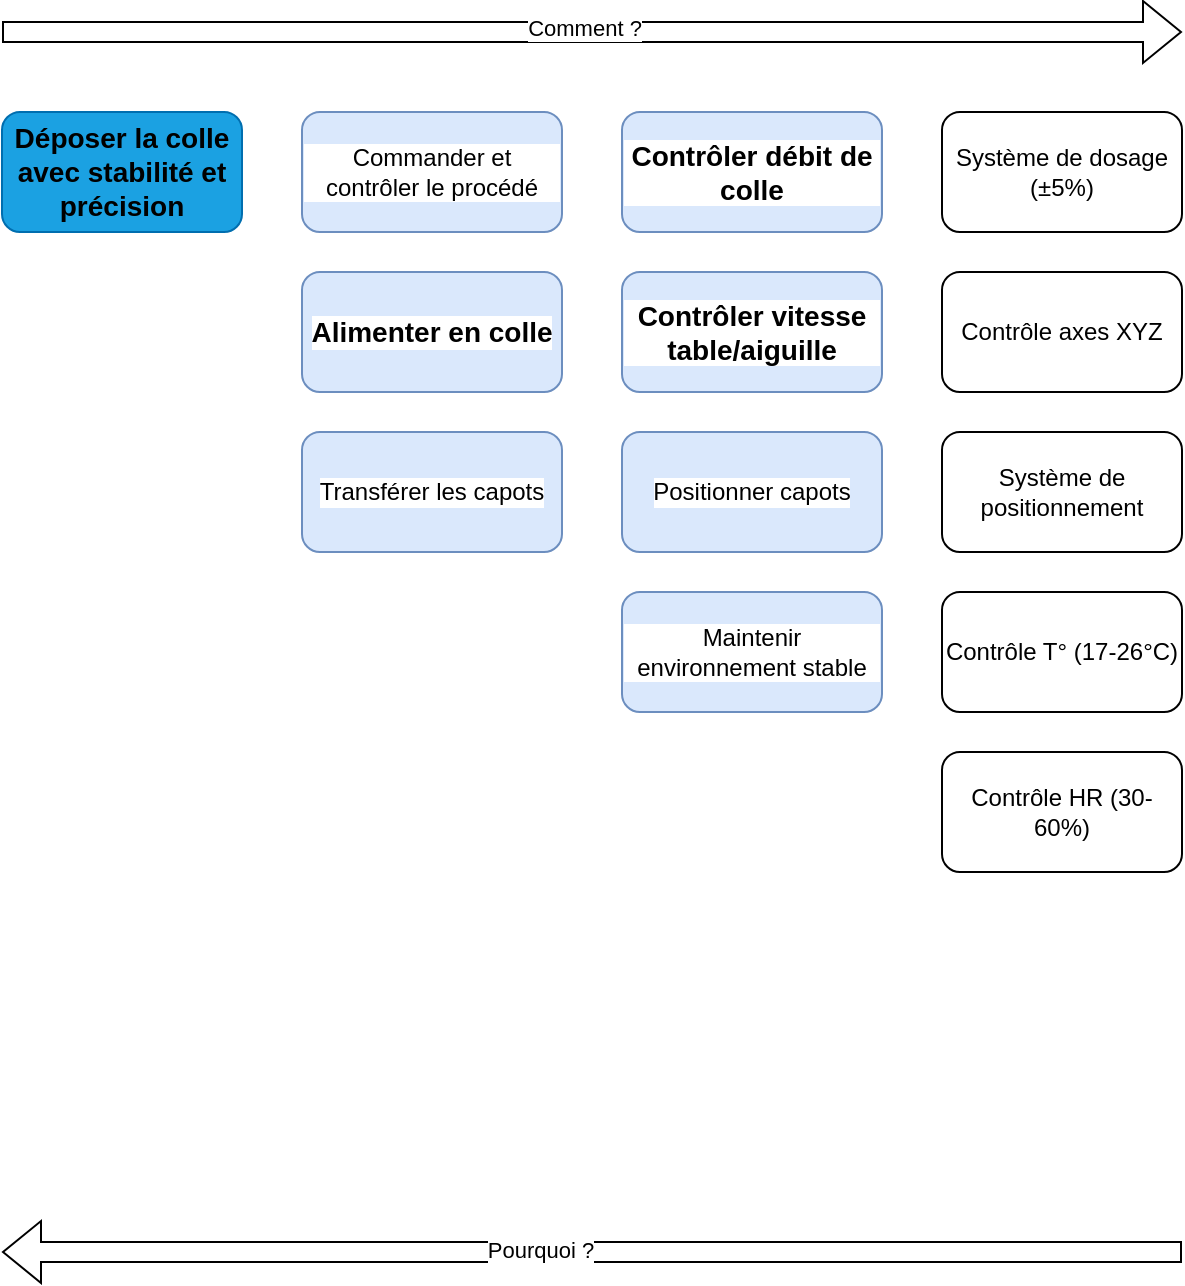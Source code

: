 <mxfile version="26.0.10">
  <diagram name="Page-1" id="QGjMv8LrLS21k3CkNhZE">
    <mxGraphModel dx="1434" dy="762" grid="1" gridSize="10" guides="1" tooltips="1" connect="1" arrows="1" fold="1" page="1" pageScale="1" pageWidth="827" pageHeight="1169" math="0" shadow="0">
      <root>
        <mxCell id="0" />
        <mxCell id="1" parent="0" />
        <mxCell id="Xr2quWgWzoAM4Jd-oPhX-1" value="&lt;span style=&quot;color: rgb(0, 0, 0); font-family: Arial, sans-serif; font-size: 14px; font-weight: 700;&quot;&gt;Déposer la colle avec stabilité et précision&lt;/span&gt;" style="rounded=1;whiteSpace=wrap;html=1;fillColor=#1ba1e2;fontColor=#ffffff;strokeColor=#006EAF;" vertex="1" parent="1">
          <mxGeometry x="100" y="270" width="120" height="60" as="geometry" />
        </mxCell>
        <mxCell id="Xr2quWgWzoAM4Jd-oPhX-2" value="&lt;span style=&quot;font-family: Arial, sans-serif; font-size: 14px; font-weight: 700;&quot;&gt;Alimenter en colle&lt;/span&gt;" style="rounded=1;whiteSpace=wrap;html=1;labelBackgroundColor=default;labelBorderColor=none;textShadow=0;fillColor=#dae8fc;strokeColor=#6c8ebf;" vertex="1" parent="1">
          <mxGeometry x="250" y="350" width="130" height="60" as="geometry" />
        </mxCell>
        <mxCell id="Xr2quWgWzoAM4Jd-oPhX-3" value="&lt;div&gt;Transférer les capots&lt;/div&gt;" style="rounded=1;whiteSpace=wrap;html=1;labelBackgroundColor=default;labelBorderColor=none;textShadow=0;fillColor=#dae8fc;strokeColor=#6c8ebf;" vertex="1" parent="1">
          <mxGeometry x="250" y="430" width="130" height="60" as="geometry" />
        </mxCell>
        <mxCell id="Xr2quWgWzoAM4Jd-oPhX-5" value="&lt;span style=&quot;font-family: Arial, sans-serif; font-size: 14px; font-weight: 700;&quot;&gt;Contrôler débit de colle&lt;/span&gt;" style="rounded=1;whiteSpace=wrap;html=1;labelBackgroundColor=default;labelBorderColor=none;textShadow=0;fillColor=#dae8fc;strokeColor=#6c8ebf;" vertex="1" parent="1">
          <mxGeometry x="410" y="270" width="130" height="60" as="geometry" />
        </mxCell>
        <mxCell id="Xr2quWgWzoAM4Jd-oPhX-6" value="&lt;span style=&quot;font-family: Arial, sans-serif; font-size: 14px; font-weight: 700;&quot;&gt;Contrôler vitesse table/aiguille&lt;/span&gt;" style="rounded=1;whiteSpace=wrap;html=1;labelBackgroundColor=default;labelBorderColor=none;textShadow=0;fillColor=#dae8fc;strokeColor=#6c8ebf;" vertex="1" parent="1">
          <mxGeometry x="410" y="350" width="130" height="60" as="geometry" />
        </mxCell>
        <mxCell id="Xr2quWgWzoAM4Jd-oPhX-11" value="Commander et contrôler le procédé" style="rounded=1;whiteSpace=wrap;html=1;labelBackgroundColor=default;labelBorderColor=none;textShadow=0;fillColor=#dae8fc;strokeColor=#6c8ebf;" vertex="1" parent="1">
          <mxGeometry x="250" y="270" width="130" height="60" as="geometry" />
        </mxCell>
        <mxCell id="Xr2quWgWzoAM4Jd-oPhX-13" value="Positionner capots" style="rounded=1;whiteSpace=wrap;html=1;labelBackgroundColor=default;labelBorderColor=none;textShadow=0;fillColor=#dae8fc;strokeColor=#6c8ebf;" vertex="1" parent="1">
          <mxGeometry x="410" y="430" width="130" height="60" as="geometry" />
        </mxCell>
        <mxCell id="Xr2quWgWzoAM4Jd-oPhX-14" value="Maintenir environnement stable" style="rounded=1;whiteSpace=wrap;html=1;labelBackgroundColor=default;labelBorderColor=none;textShadow=0;fillColor=#dae8fc;strokeColor=#6c8ebf;" vertex="1" parent="1">
          <mxGeometry x="410" y="510" width="130" height="60" as="geometry" />
        </mxCell>
        <mxCell id="Xr2quWgWzoAM4Jd-oPhX-15" value="Système de dosage (±5%)" style="rounded=1;whiteSpace=wrap;html=1;" vertex="1" parent="1">
          <mxGeometry x="570" y="270" width="120" height="60" as="geometry" />
        </mxCell>
        <mxCell id="Xr2quWgWzoAM4Jd-oPhX-16" value="Contrôle axes XYZ" style="rounded=1;whiteSpace=wrap;html=1;" vertex="1" parent="1">
          <mxGeometry x="570" y="350" width="120" height="60" as="geometry" />
        </mxCell>
        <mxCell id="Xr2quWgWzoAM4Jd-oPhX-19" value="Système de positionnement" style="rounded=1;whiteSpace=wrap;html=1;" vertex="1" parent="1">
          <mxGeometry x="570" y="430" width="120" height="60" as="geometry" />
        </mxCell>
        <mxCell id="Xr2quWgWzoAM4Jd-oPhX-20" value="Contrôle T° (17-26°C)" style="rounded=1;whiteSpace=wrap;html=1;" vertex="1" parent="1">
          <mxGeometry x="570" y="510" width="120" height="60" as="geometry" />
        </mxCell>
        <mxCell id="Xr2quWgWzoAM4Jd-oPhX-21" value="Contrôle HR (30-60%)" style="rounded=1;whiteSpace=wrap;html=1;" vertex="1" parent="1">
          <mxGeometry x="570" y="590" width="120" height="60" as="geometry" />
        </mxCell>
        <mxCell id="Xr2quWgWzoAM4Jd-oPhX-31" value="" style="shape=flexArrow;endArrow=classic;html=1;rounded=0;" edge="1" parent="1">
          <mxGeometry width="50" height="50" relative="1" as="geometry">
            <mxPoint x="690" y="840" as="sourcePoint" />
            <mxPoint x="100" y="840" as="targetPoint" />
          </mxGeometry>
        </mxCell>
        <mxCell id="Xr2quWgWzoAM4Jd-oPhX-33" value="Pourquoi ?" style="edgeLabel;html=1;align=center;verticalAlign=middle;resizable=0;points=[];" vertex="1" connectable="0" parent="Xr2quWgWzoAM4Jd-oPhX-31">
          <mxGeometry x="0.088" y="-1" relative="1" as="geometry">
            <mxPoint as="offset" />
          </mxGeometry>
        </mxCell>
        <mxCell id="Xr2quWgWzoAM4Jd-oPhX-34" value="" style="shape=flexArrow;endArrow=classic;html=1;rounded=0;" edge="1" parent="1">
          <mxGeometry width="50" height="50" relative="1" as="geometry">
            <mxPoint x="100" y="230" as="sourcePoint" />
            <mxPoint x="690" y="230" as="targetPoint" />
          </mxGeometry>
        </mxCell>
        <mxCell id="Xr2quWgWzoAM4Jd-oPhX-35" value="Comment ?" style="edgeLabel;html=1;align=center;verticalAlign=middle;resizable=0;points=[];" vertex="1" connectable="0" parent="Xr2quWgWzoAM4Jd-oPhX-34">
          <mxGeometry x="-0.014" y="2" relative="1" as="geometry">
            <mxPoint as="offset" />
          </mxGeometry>
        </mxCell>
      </root>
    </mxGraphModel>
  </diagram>
</mxfile>
